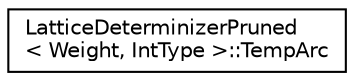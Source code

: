 digraph "Graphical Class Hierarchy"
{
  edge [fontname="Helvetica",fontsize="10",labelfontname="Helvetica",labelfontsize="10"];
  node [fontname="Helvetica",fontsize="10",shape=record];
  rankdir="LR";
  Node0 [label="LatticeDeterminizerPruned\l\< Weight, IntType \>::TempArc",height=0.2,width=0.4,color="black", fillcolor="white", style="filled",URL="$structfst_1_1LatticeDeterminizerPruned_1_1TempArc.html"];
}
